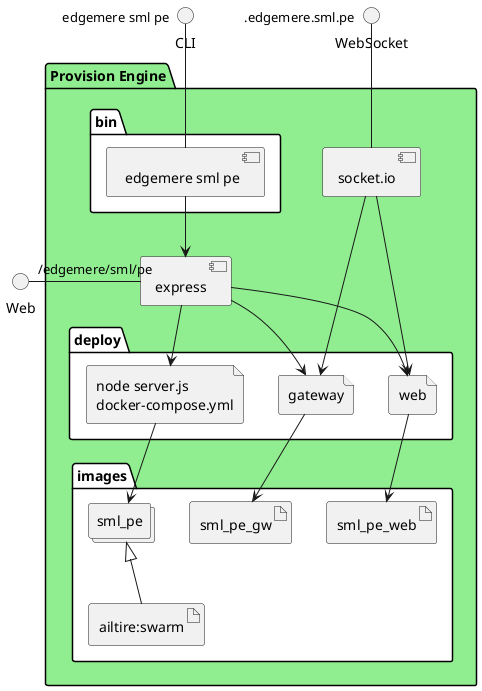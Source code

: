 @startuml
  interface CLI
  interface Web
  interface WebSocket
package "Provision Engine" #lightgreen {
  component express as REST
  component socket.io as socket
  folder bin #ffffff {
    component " edgemere sml pe" as binName
  }
  binName --> REST

  folder deploy #ffffff {
      file "node server.js\ndocker-compose.yml" as sml_pe_container
      REST --> sml_pe_container

  
    file "web" as web_container
    REST --> web_container
    socket ---> web_container
  
    file "gateway" as gateway_container
    REST --> gateway_container
    socket ---> gateway_container
  
  }
  folder images #ffffff {
    collections "sml_pe" as sml_peimage
    artifact "ailtire:swarm" as ailtireswarm
    sml_peimage <|-- ailtireswarm
    sml_pe_container --> sml_peimage

  
      artifact sml_pe_web
      web_container --> sml_pe_web
    
      artifact sml_pe_gw
      gateway_container --> sml_pe_gw
    
  }
}
CLI " edgemere sml pe" -- binName
Web "/edgemere/sml/pe" - REST
WebSocket ".edgemere.sml.pe" -- socket

@enduml
